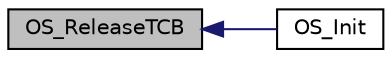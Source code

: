 digraph "OS_ReleaseTCB"
{
  edge [fontname="Helvetica",fontsize="10",labelfontname="Helvetica",labelfontsize="10"];
  node [fontname="Helvetica",fontsize="10",shape=record];
  rankdir="LR";
  Node1 [label="OS_ReleaseTCB",height=0.2,width=0.4,color="black", fillcolor="grey75", style="filled" fontcolor="black"];
  Node1 -> Node2 [dir="back",color="midnightblue",fontsize="10",style="solid",fontname="Helvetica"];
  Node2 [label="OS_Init",height=0.2,width=0.4,color="black", fillcolor="white", style="filled",URL="$group__pico.html#gacb6df8f47f418aad9c9a9e045d7d1e6d"];
}
